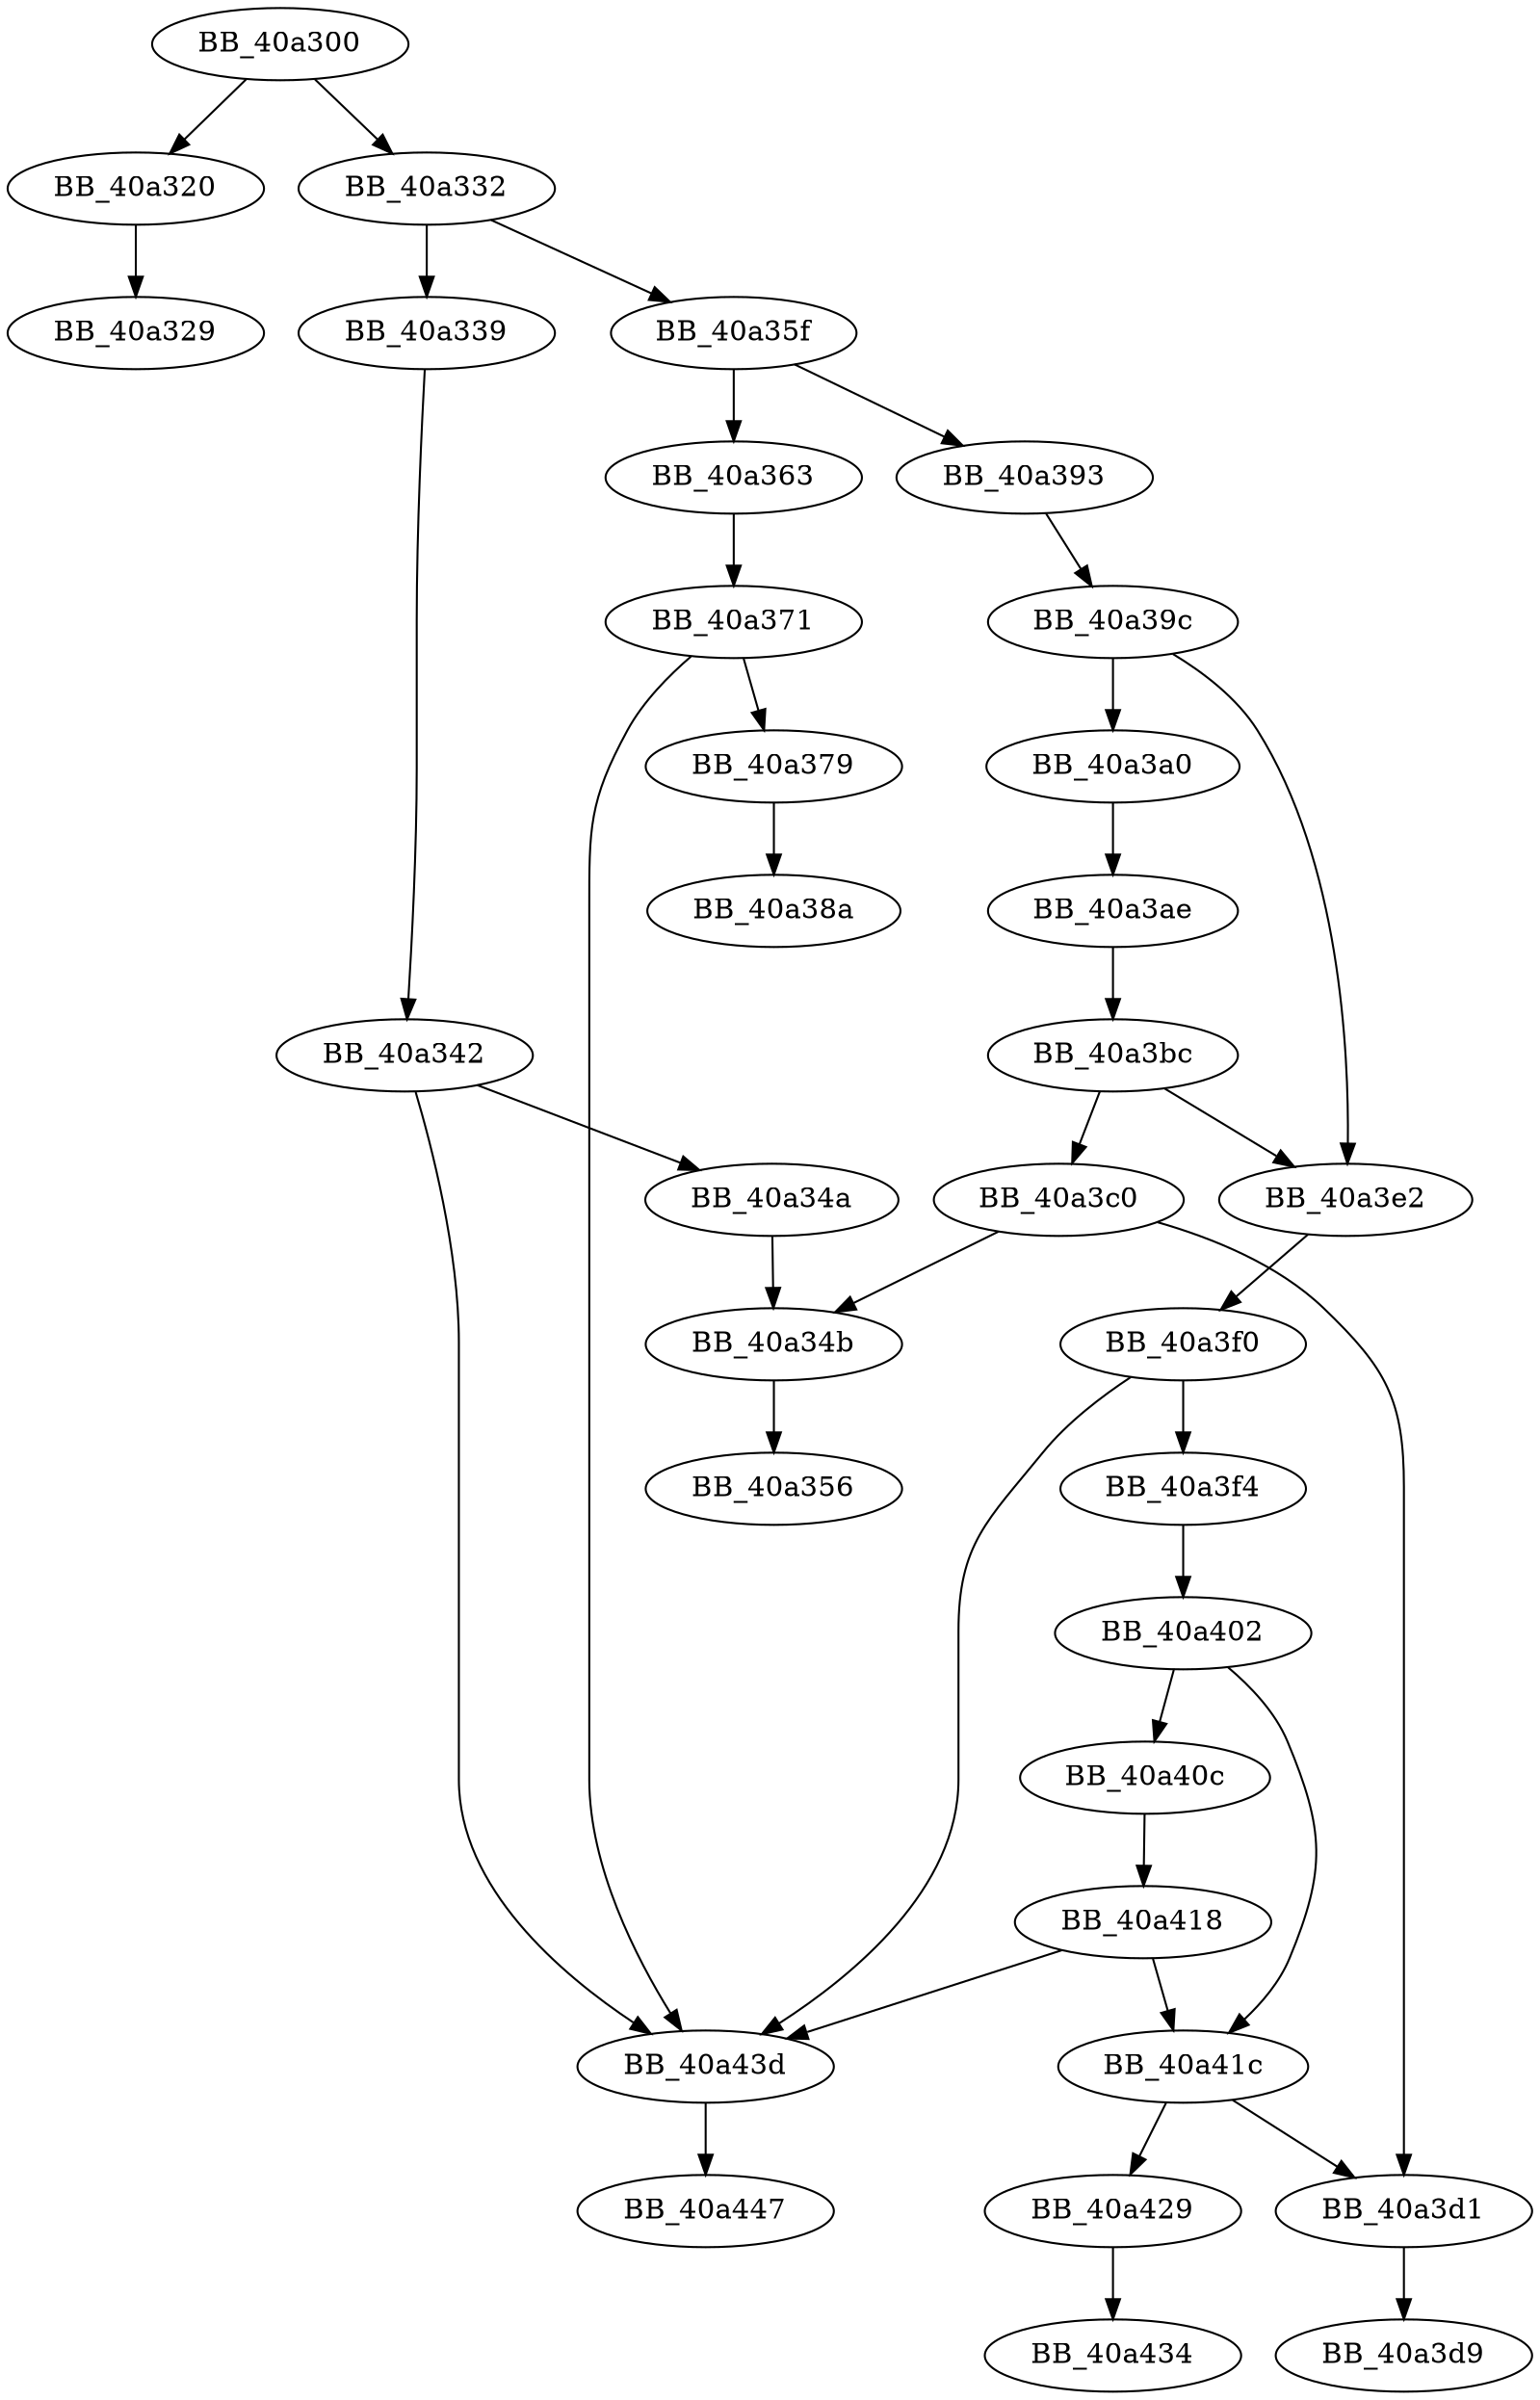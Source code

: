 DiGraph sub_40A300{
BB_40a300->BB_40a320
BB_40a300->BB_40a332
BB_40a320->BB_40a329
BB_40a332->BB_40a339
BB_40a332->BB_40a35f
BB_40a339->BB_40a342
BB_40a342->BB_40a34a
BB_40a342->BB_40a43d
BB_40a34a->BB_40a34b
BB_40a34b->BB_40a356
BB_40a35f->BB_40a363
BB_40a35f->BB_40a393
BB_40a363->BB_40a371
BB_40a371->BB_40a379
BB_40a371->BB_40a43d
BB_40a379->BB_40a38a
BB_40a393->BB_40a39c
BB_40a39c->BB_40a3a0
BB_40a39c->BB_40a3e2
BB_40a3a0->BB_40a3ae
BB_40a3ae->BB_40a3bc
BB_40a3bc->BB_40a3c0
BB_40a3bc->BB_40a3e2
BB_40a3c0->BB_40a34b
BB_40a3c0->BB_40a3d1
BB_40a3d1->BB_40a3d9
BB_40a3e2->BB_40a3f0
BB_40a3f0->BB_40a3f4
BB_40a3f0->BB_40a43d
BB_40a3f4->BB_40a402
BB_40a402->BB_40a40c
BB_40a402->BB_40a41c
BB_40a40c->BB_40a418
BB_40a418->BB_40a41c
BB_40a418->BB_40a43d
BB_40a41c->BB_40a3d1
BB_40a41c->BB_40a429
BB_40a429->BB_40a434
BB_40a43d->BB_40a447
}
